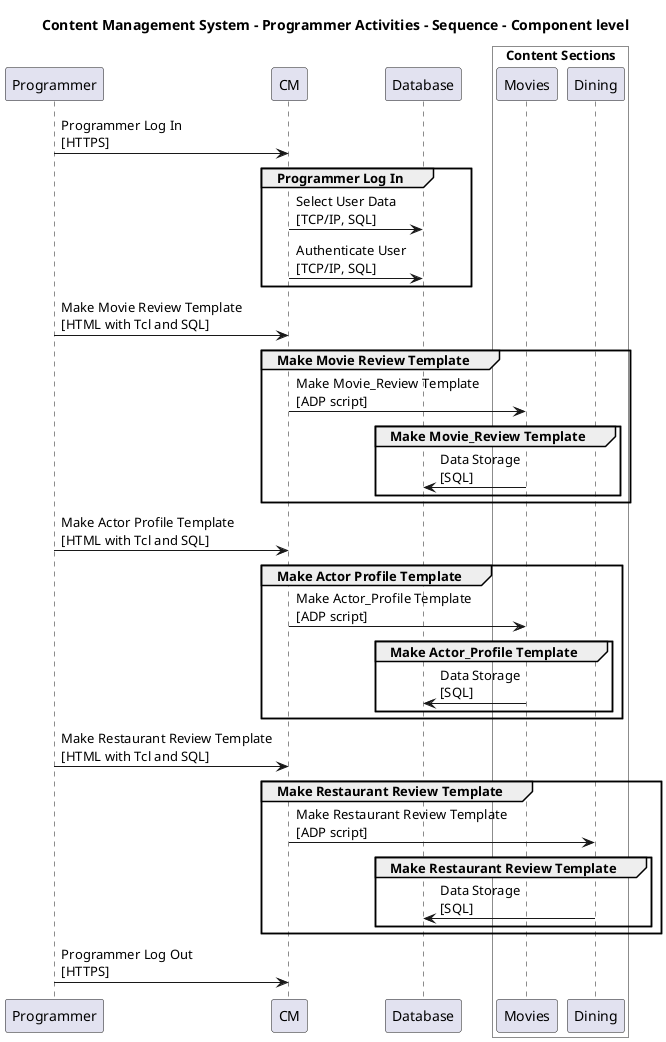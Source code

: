 @startuml

title Content Management System - Programmer Activities - Sequence - Component level

participant "Programmer" as ContentManagementSystem.Actors.Programmer
participant "CM" as ContentManagementSystem.SoftwareSystems.CM
participant "Database" as ContentManagementSystem.SoftwareSystems.Database

box "Admin" #White
    
box "Content Sections" #White
    participant "Movies" as ContentManagementSystem.SoftwareSystems.Admin.Containers.ContentSections.Components.Movies
    participant "Dining" as ContentManagementSystem.SoftwareSystems.Admin.Containers.ContentSections.Components.Dining
end box

end box


ContentManagementSystem.Actors.Programmer -> ContentManagementSystem.SoftwareSystems.CM : Programmer Log In\n[HTTPS]
group Programmer Log In
ContentManagementSystem.SoftwareSystems.CM -> ContentManagementSystem.SoftwareSystems.Database : Select User Data\n[TCP/IP, SQL]
ContentManagementSystem.SoftwareSystems.CM -> ContentManagementSystem.SoftwareSystems.Database : Authenticate User\n[TCP/IP, SQL]
end
ContentManagementSystem.Actors.Programmer -> ContentManagementSystem.SoftwareSystems.CM : Make Movie Review Template\n[HTML with Tcl and SQL]
group Make Movie Review Template
ContentManagementSystem.SoftwareSystems.CM -> ContentManagementSystem.SoftwareSystems.Admin.Containers.ContentSections.Components.Movies : Make Movie_Review Template\n[ADP script]
group Make Movie_Review Template
ContentManagementSystem.SoftwareSystems.Admin.Containers.ContentSections.Components.Movies -> ContentManagementSystem.SoftwareSystems.Database : Data Storage\n[SQL]
end
end
ContentManagementSystem.Actors.Programmer -> ContentManagementSystem.SoftwareSystems.CM : Make Actor Profile Template\n[HTML with Tcl and SQL]
group Make Actor Profile Template
ContentManagementSystem.SoftwareSystems.CM -> ContentManagementSystem.SoftwareSystems.Admin.Containers.ContentSections.Components.Movies : Make Actor_Profile Template\n[ADP script]
group Make Actor_Profile Template
ContentManagementSystem.SoftwareSystems.Admin.Containers.ContentSections.Components.Movies -> ContentManagementSystem.SoftwareSystems.Database : Data Storage\n[SQL]
end
end
ContentManagementSystem.Actors.Programmer -> ContentManagementSystem.SoftwareSystems.CM : Make Restaurant Review Template\n[HTML with Tcl and SQL]
group Make Restaurant Review Template
ContentManagementSystem.SoftwareSystems.CM -> ContentManagementSystem.SoftwareSystems.Admin.Containers.ContentSections.Components.Dining : Make Restaurant Review Template\n[ADP script]
group Make Restaurant Review Template
ContentManagementSystem.SoftwareSystems.Admin.Containers.ContentSections.Components.Dining -> ContentManagementSystem.SoftwareSystems.Database : Data Storage\n[SQL]
end
end
ContentManagementSystem.Actors.Programmer -> ContentManagementSystem.SoftwareSystems.CM : Programmer Log Out\n[HTTPS]


@enduml
